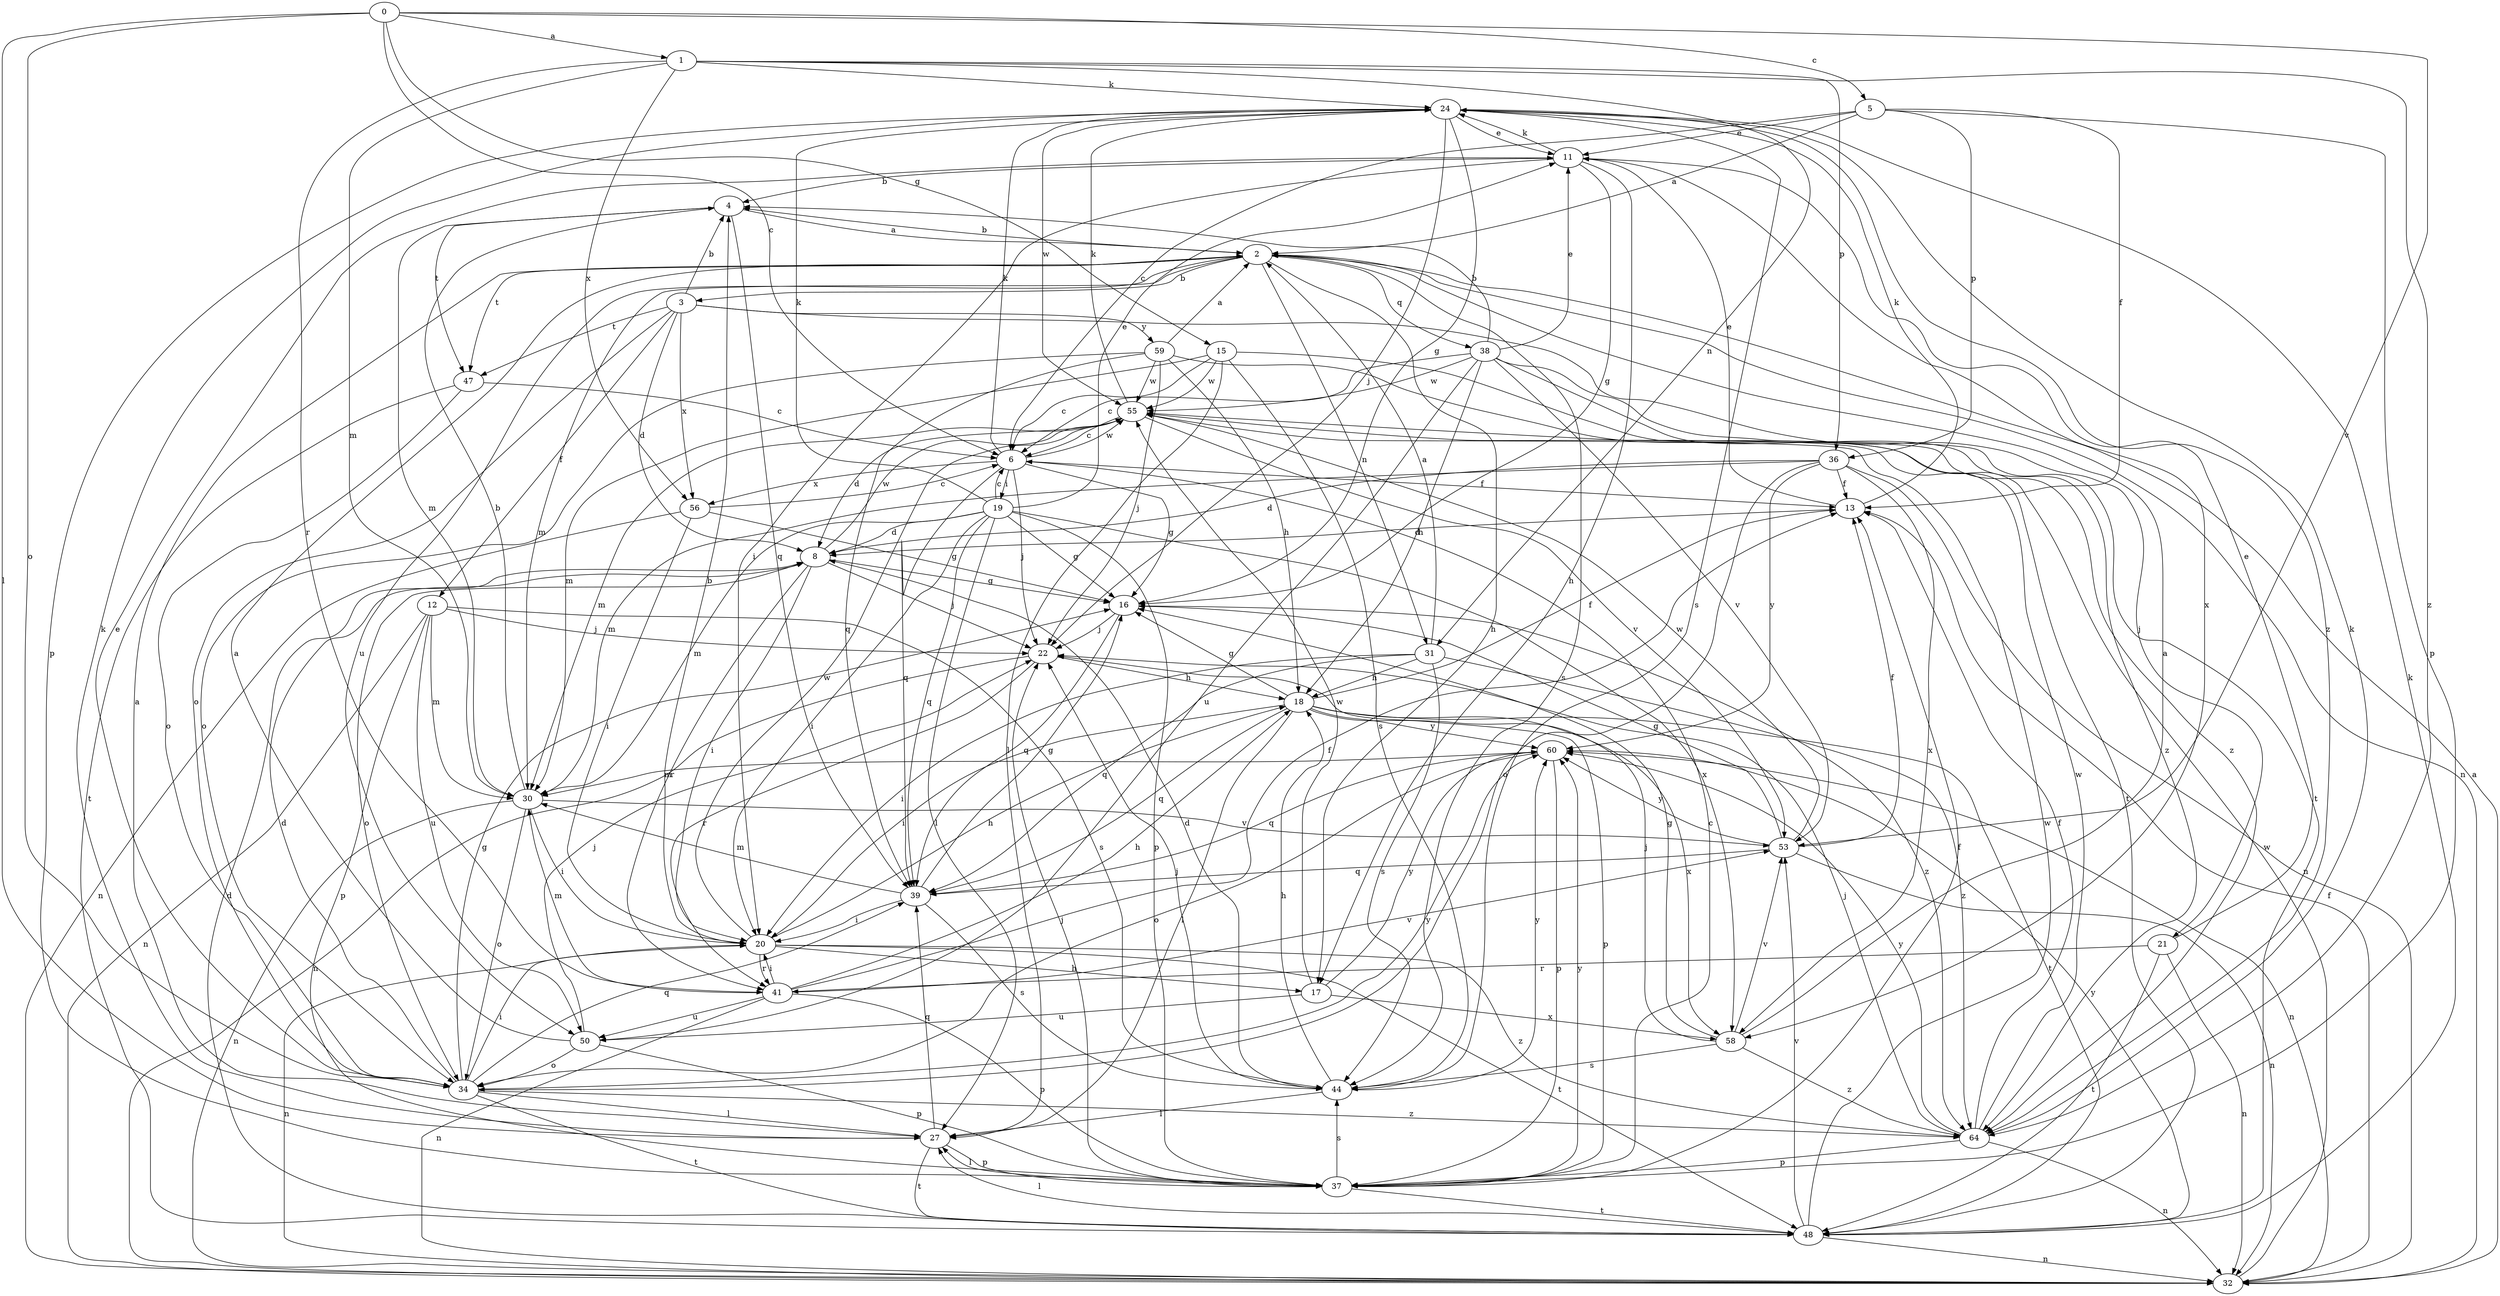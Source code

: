 strict digraph  {
0;
1;
2;
3;
4;
5;
6;
8;
11;
12;
13;
15;
16;
17;
18;
19;
20;
21;
22;
24;
27;
30;
31;
32;
34;
36;
37;
38;
39;
41;
44;
47;
48;
50;
53;
55;
56;
58;
59;
60;
64;
0 -> 1  [label=a];
0 -> 5  [label=c];
0 -> 6  [label=c];
0 -> 15  [label=g];
0 -> 27  [label=l];
0 -> 34  [label=o];
0 -> 53  [label=v];
1 -> 24  [label=k];
1 -> 30  [label=m];
1 -> 31  [label=n];
1 -> 36  [label=p];
1 -> 41  [label=r];
1 -> 56  [label=x];
1 -> 64  [label=z];
2 -> 3  [label=b];
2 -> 4  [label=b];
2 -> 17  [label=h];
2 -> 30  [label=m];
2 -> 31  [label=n];
2 -> 32  [label=n];
2 -> 38  [label=q];
2 -> 44  [label=s];
2 -> 47  [label=t];
2 -> 50  [label=u];
3 -> 4  [label=b];
3 -> 8  [label=d];
3 -> 12  [label=f];
3 -> 21  [label=j];
3 -> 34  [label=o];
3 -> 47  [label=t];
3 -> 56  [label=x];
3 -> 59  [label=y];
4 -> 2  [label=a];
4 -> 30  [label=m];
4 -> 39  [label=q];
4 -> 47  [label=t];
5 -> 2  [label=a];
5 -> 6  [label=c];
5 -> 11  [label=e];
5 -> 13  [label=f];
5 -> 36  [label=p];
5 -> 37  [label=p];
6 -> 13  [label=f];
6 -> 16  [label=g];
6 -> 19  [label=i];
6 -> 22  [label=j];
6 -> 24  [label=k];
6 -> 39  [label=q];
6 -> 55  [label=w];
6 -> 56  [label=x];
8 -> 16  [label=g];
8 -> 20  [label=i];
8 -> 22  [label=j];
8 -> 34  [label=o];
8 -> 41  [label=r];
8 -> 55  [label=w];
11 -> 4  [label=b];
11 -> 16  [label=g];
11 -> 17  [label=h];
11 -> 20  [label=i];
11 -> 24  [label=k];
11 -> 58  [label=x];
12 -> 22  [label=j];
12 -> 30  [label=m];
12 -> 32  [label=n];
12 -> 37  [label=p];
12 -> 44  [label=s];
12 -> 50  [label=u];
13 -> 8  [label=d];
13 -> 11  [label=e];
13 -> 24  [label=k];
15 -> 6  [label=c];
15 -> 27  [label=l];
15 -> 30  [label=m];
15 -> 44  [label=s];
15 -> 55  [label=w];
15 -> 64  [label=z];
16 -> 22  [label=j];
16 -> 39  [label=q];
16 -> 64  [label=z];
17 -> 50  [label=u];
17 -> 55  [label=w];
17 -> 58  [label=x];
17 -> 60  [label=y];
18 -> 13  [label=f];
18 -> 16  [label=g];
18 -> 20  [label=i];
18 -> 27  [label=l];
18 -> 37  [label=p];
18 -> 39  [label=q];
18 -> 48  [label=t];
18 -> 58  [label=x];
18 -> 60  [label=y];
19 -> 6  [label=c];
19 -> 8  [label=d];
19 -> 11  [label=e];
19 -> 16  [label=g];
19 -> 20  [label=i];
19 -> 24  [label=k];
19 -> 27  [label=l];
19 -> 30  [label=m];
19 -> 37  [label=p];
19 -> 39  [label=q];
19 -> 58  [label=x];
20 -> 4  [label=b];
20 -> 17  [label=h];
20 -> 18  [label=h];
20 -> 32  [label=n];
20 -> 41  [label=r];
20 -> 48  [label=t];
20 -> 55  [label=w];
20 -> 64  [label=z];
21 -> 11  [label=e];
21 -> 32  [label=n];
21 -> 41  [label=r];
21 -> 48  [label=t];
22 -> 18  [label=h];
22 -> 32  [label=n];
22 -> 41  [label=r];
24 -> 11  [label=e];
24 -> 16  [label=g];
24 -> 22  [label=j];
24 -> 37  [label=p];
24 -> 44  [label=s];
24 -> 55  [label=w];
24 -> 64  [label=z];
27 -> 2  [label=a];
27 -> 24  [label=k];
27 -> 37  [label=p];
27 -> 39  [label=q];
27 -> 48  [label=t];
30 -> 4  [label=b];
30 -> 20  [label=i];
30 -> 32  [label=n];
30 -> 34  [label=o];
30 -> 53  [label=v];
31 -> 2  [label=a];
31 -> 18  [label=h];
31 -> 20  [label=i];
31 -> 39  [label=q];
31 -> 44  [label=s];
31 -> 64  [label=z];
32 -> 2  [label=a];
32 -> 13  [label=f];
32 -> 55  [label=w];
34 -> 8  [label=d];
34 -> 11  [label=e];
34 -> 16  [label=g];
34 -> 20  [label=i];
34 -> 27  [label=l];
34 -> 39  [label=q];
34 -> 48  [label=t];
34 -> 60  [label=y];
34 -> 64  [label=z];
36 -> 8  [label=d];
36 -> 13  [label=f];
36 -> 30  [label=m];
36 -> 32  [label=n];
36 -> 34  [label=o];
36 -> 58  [label=x];
36 -> 60  [label=y];
37 -> 6  [label=c];
37 -> 13  [label=f];
37 -> 22  [label=j];
37 -> 27  [label=l];
37 -> 44  [label=s];
37 -> 48  [label=t];
37 -> 60  [label=y];
38 -> 4  [label=b];
38 -> 6  [label=c];
38 -> 11  [label=e];
38 -> 18  [label=h];
38 -> 48  [label=t];
38 -> 50  [label=u];
38 -> 53  [label=v];
38 -> 55  [label=w];
38 -> 64  [label=z];
39 -> 16  [label=g];
39 -> 20  [label=i];
39 -> 30  [label=m];
39 -> 44  [label=s];
41 -> 13  [label=f];
41 -> 18  [label=h];
41 -> 20  [label=i];
41 -> 30  [label=m];
41 -> 32  [label=n];
41 -> 37  [label=p];
41 -> 50  [label=u];
41 -> 53  [label=v];
44 -> 8  [label=d];
44 -> 18  [label=h];
44 -> 22  [label=j];
44 -> 27  [label=l];
44 -> 60  [label=y];
47 -> 6  [label=c];
47 -> 34  [label=o];
47 -> 48  [label=t];
48 -> 8  [label=d];
48 -> 24  [label=k];
48 -> 27  [label=l];
48 -> 32  [label=n];
48 -> 53  [label=v];
48 -> 55  [label=w];
48 -> 60  [label=y];
50 -> 2  [label=a];
50 -> 22  [label=j];
50 -> 34  [label=o];
50 -> 37  [label=p];
53 -> 13  [label=f];
53 -> 16  [label=g];
53 -> 32  [label=n];
53 -> 39  [label=q];
53 -> 55  [label=w];
53 -> 60  [label=y];
55 -> 6  [label=c];
55 -> 8  [label=d];
55 -> 24  [label=k];
55 -> 30  [label=m];
55 -> 53  [label=v];
56 -> 6  [label=c];
56 -> 16  [label=g];
56 -> 20  [label=i];
56 -> 32  [label=n];
58 -> 2  [label=a];
58 -> 16  [label=g];
58 -> 22  [label=j];
58 -> 44  [label=s];
58 -> 53  [label=v];
58 -> 64  [label=z];
59 -> 2  [label=a];
59 -> 18  [label=h];
59 -> 22  [label=j];
59 -> 34  [label=o];
59 -> 39  [label=q];
59 -> 48  [label=t];
59 -> 55  [label=w];
60 -> 30  [label=m];
60 -> 32  [label=n];
60 -> 34  [label=o];
60 -> 37  [label=p];
60 -> 39  [label=q];
64 -> 13  [label=f];
64 -> 22  [label=j];
64 -> 24  [label=k];
64 -> 32  [label=n];
64 -> 37  [label=p];
64 -> 55  [label=w];
64 -> 60  [label=y];
}
